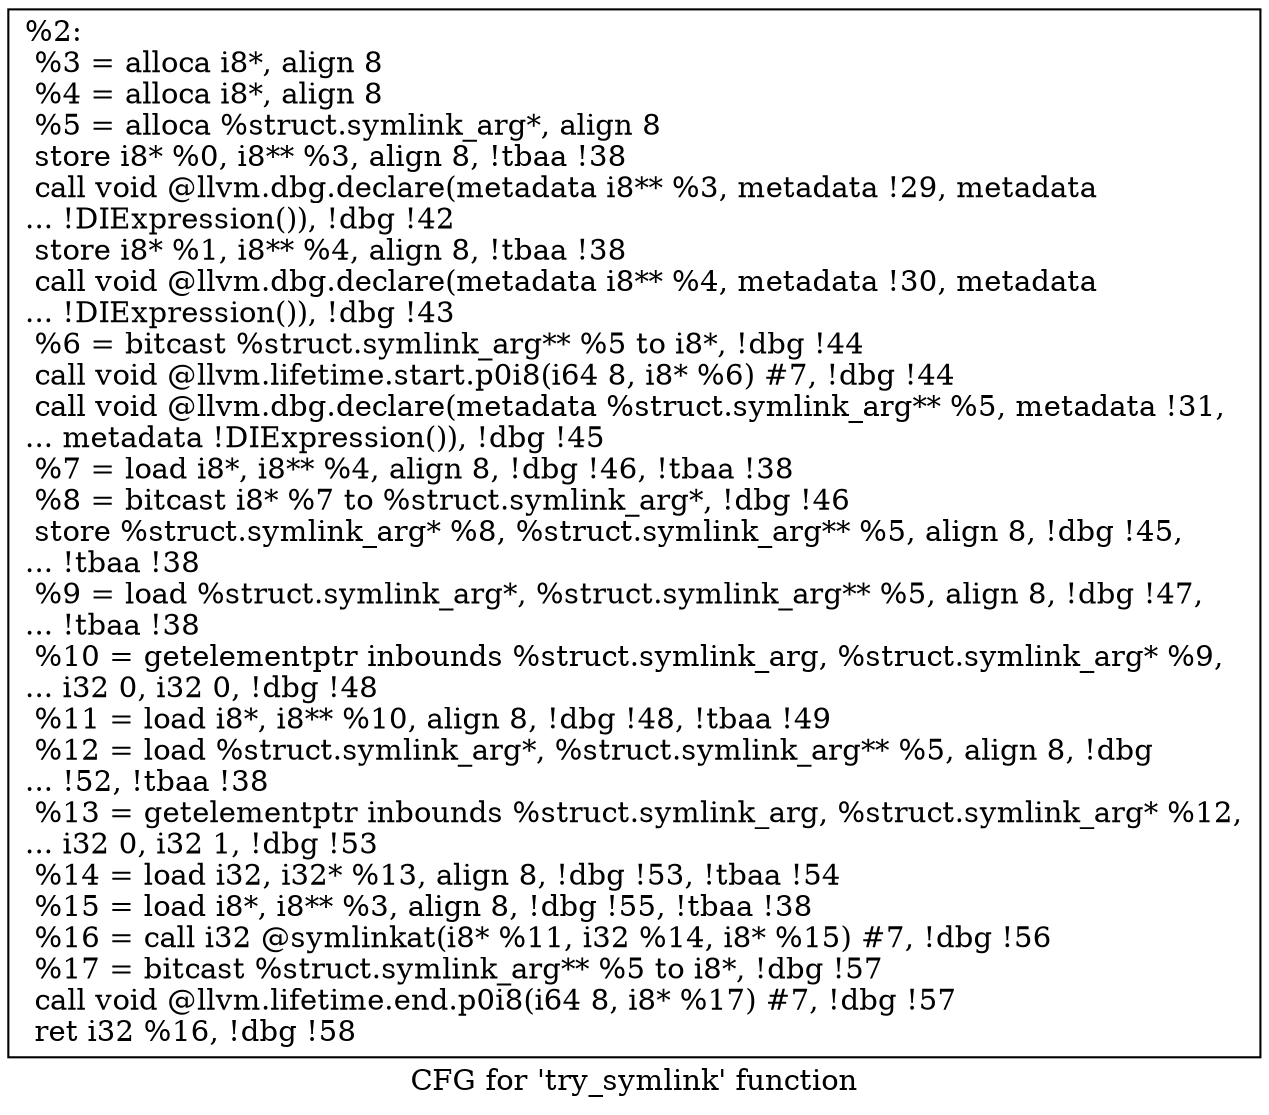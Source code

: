 digraph "CFG for 'try_symlink' function" {
	label="CFG for 'try_symlink' function";

	Node0x26da4d0 [shape=record,label="{%2:\l  %3 = alloca i8*, align 8\l  %4 = alloca i8*, align 8\l  %5 = alloca %struct.symlink_arg*, align 8\l  store i8* %0, i8** %3, align 8, !tbaa !38\l  call void @llvm.dbg.declare(metadata i8** %3, metadata !29, metadata\l... !DIExpression()), !dbg !42\l  store i8* %1, i8** %4, align 8, !tbaa !38\l  call void @llvm.dbg.declare(metadata i8** %4, metadata !30, metadata\l... !DIExpression()), !dbg !43\l  %6 = bitcast %struct.symlink_arg** %5 to i8*, !dbg !44\l  call void @llvm.lifetime.start.p0i8(i64 8, i8* %6) #7, !dbg !44\l  call void @llvm.dbg.declare(metadata %struct.symlink_arg** %5, metadata !31,\l... metadata !DIExpression()), !dbg !45\l  %7 = load i8*, i8** %4, align 8, !dbg !46, !tbaa !38\l  %8 = bitcast i8* %7 to %struct.symlink_arg*, !dbg !46\l  store %struct.symlink_arg* %8, %struct.symlink_arg** %5, align 8, !dbg !45,\l... !tbaa !38\l  %9 = load %struct.symlink_arg*, %struct.symlink_arg** %5, align 8, !dbg !47,\l... !tbaa !38\l  %10 = getelementptr inbounds %struct.symlink_arg, %struct.symlink_arg* %9,\l... i32 0, i32 0, !dbg !48\l  %11 = load i8*, i8** %10, align 8, !dbg !48, !tbaa !49\l  %12 = load %struct.symlink_arg*, %struct.symlink_arg** %5, align 8, !dbg\l... !52, !tbaa !38\l  %13 = getelementptr inbounds %struct.symlink_arg, %struct.symlink_arg* %12,\l... i32 0, i32 1, !dbg !53\l  %14 = load i32, i32* %13, align 8, !dbg !53, !tbaa !54\l  %15 = load i8*, i8** %3, align 8, !dbg !55, !tbaa !38\l  %16 = call i32 @symlinkat(i8* %11, i32 %14, i8* %15) #7, !dbg !56\l  %17 = bitcast %struct.symlink_arg** %5 to i8*, !dbg !57\l  call void @llvm.lifetime.end.p0i8(i64 8, i8* %17) #7, !dbg !57\l  ret i32 %16, !dbg !58\l}"];
}
